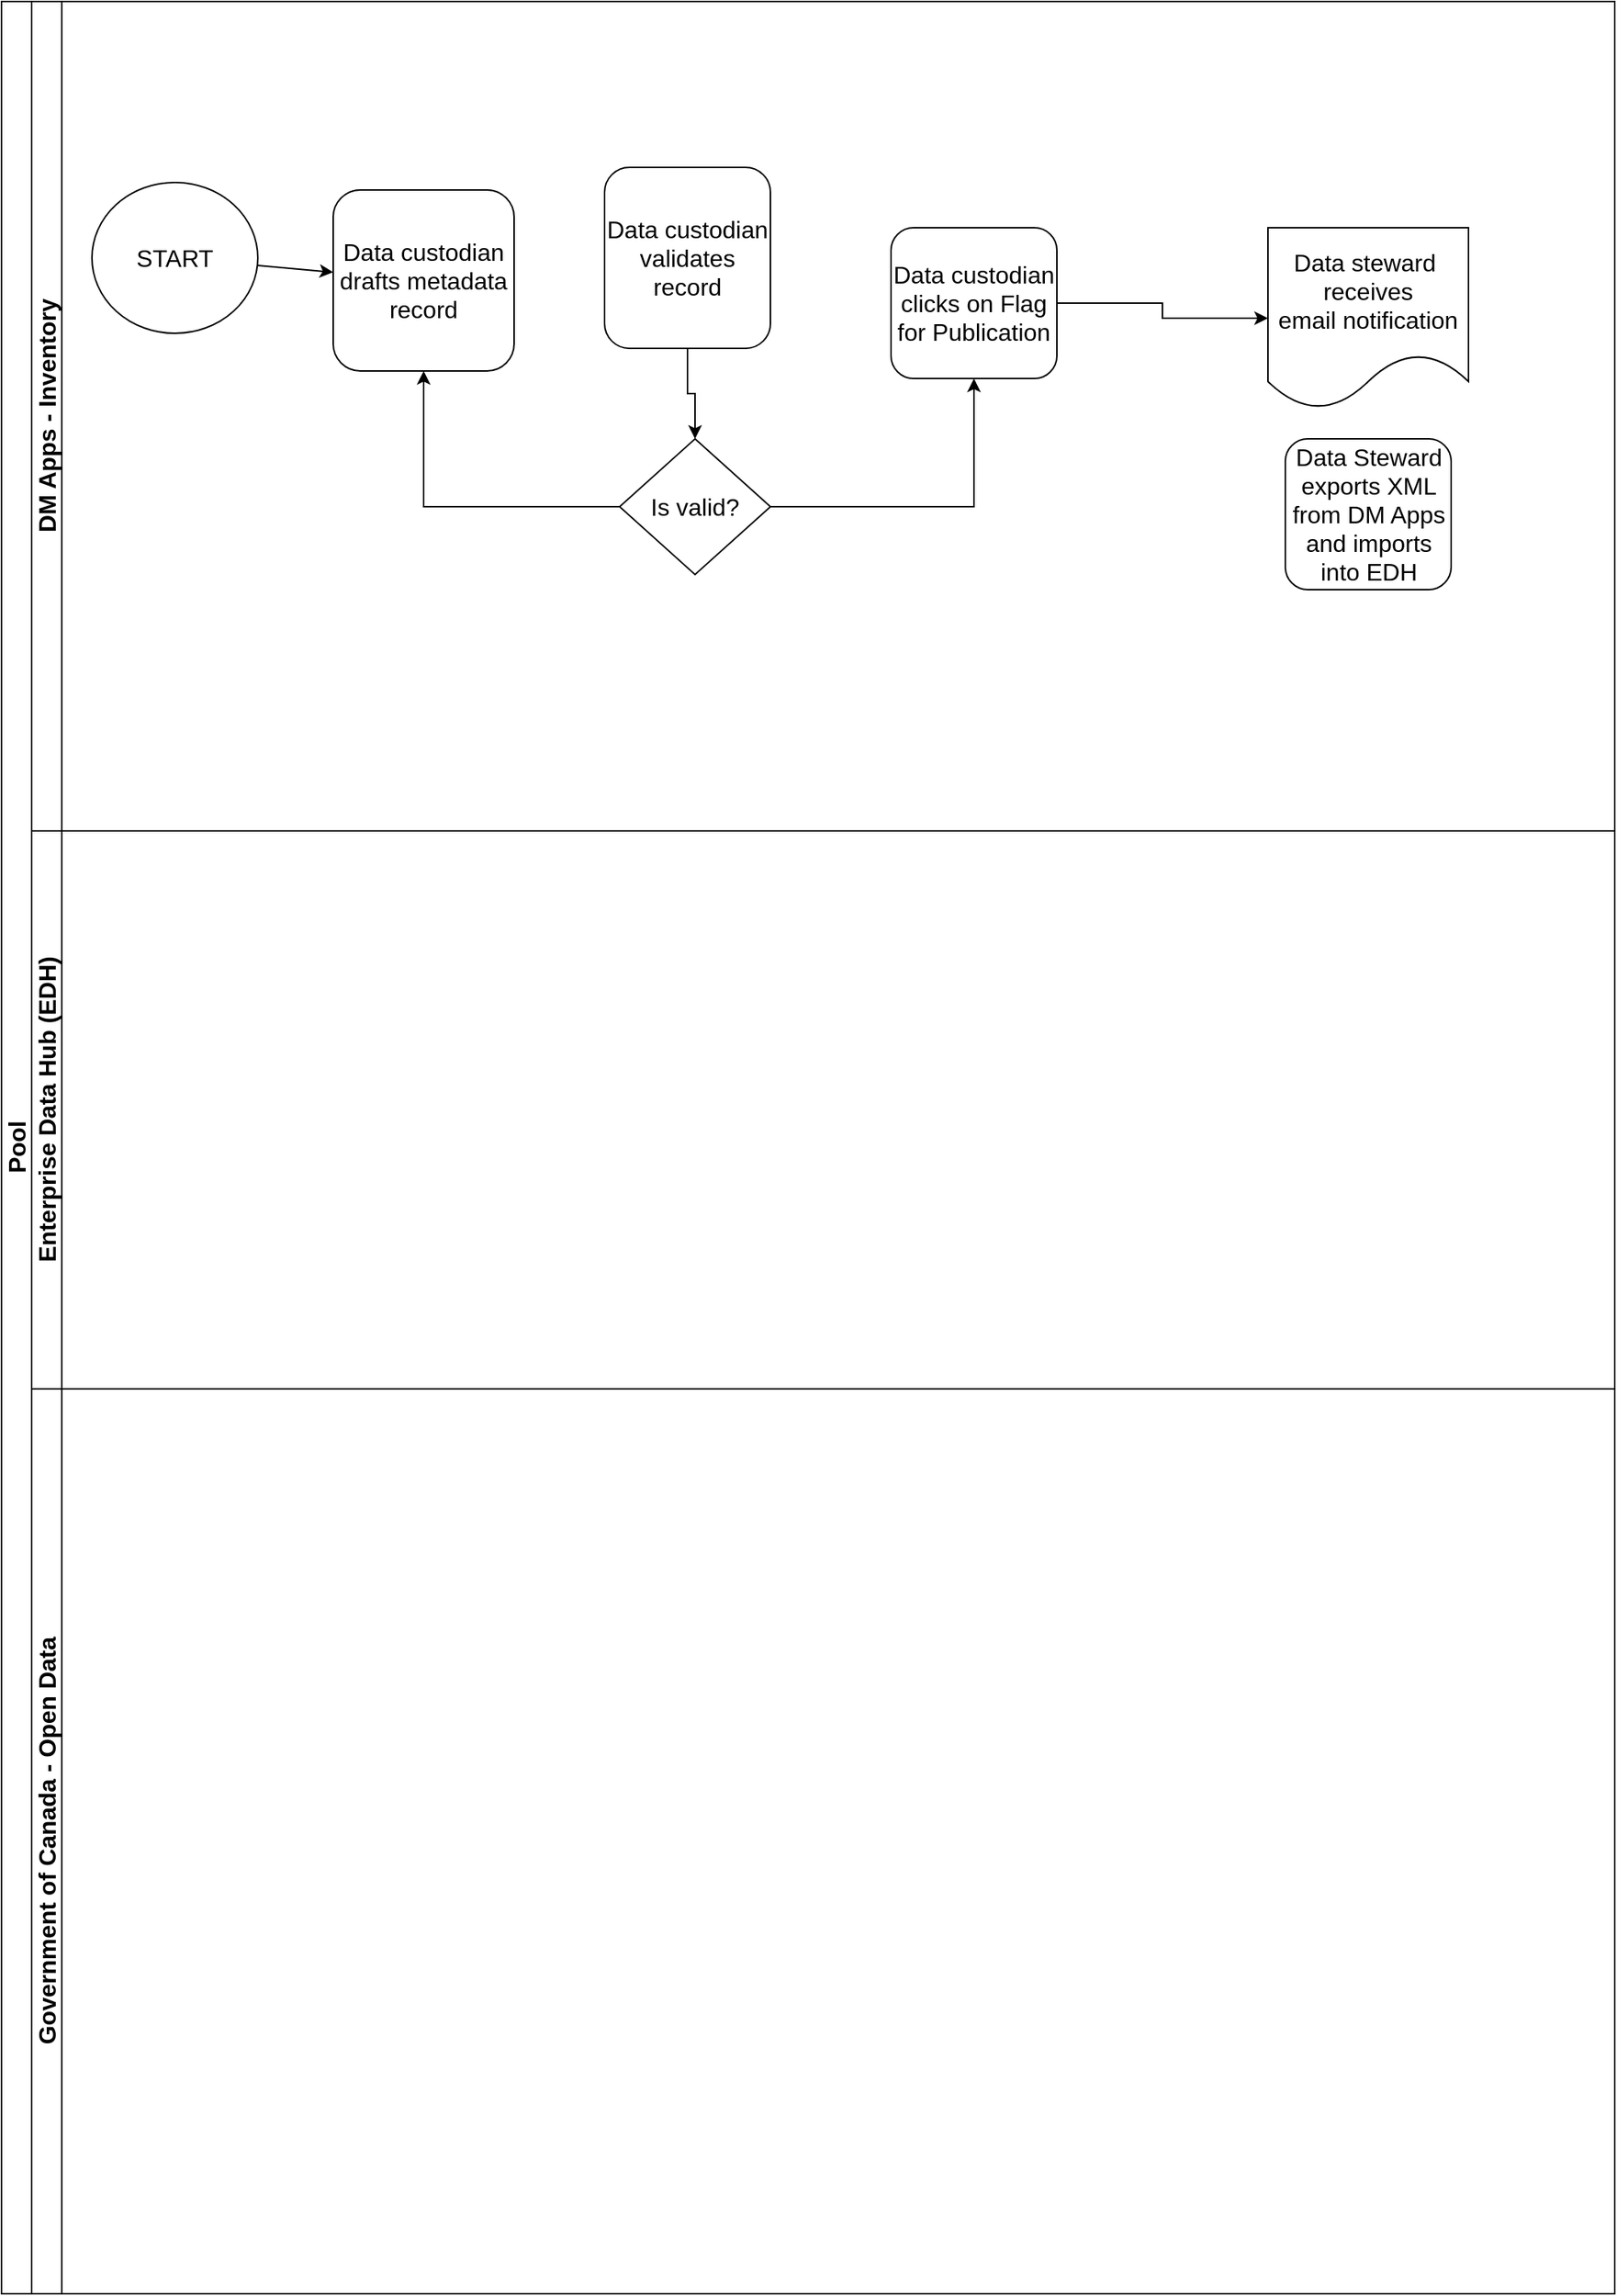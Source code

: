 <mxfile version="23.1.4" type="github">
  <diagram id="prtHgNgQTEPvFCAcTncT" name="Page-1">
    <mxGraphModel dx="1426" dy="793" grid="1" gridSize="10" guides="1" tooltips="1" connect="1" arrows="1" fold="1" page="1" pageScale="1" pageWidth="827" pageHeight="1169" math="0" shadow="0">
      <root>
        <mxCell id="0" />
        <mxCell id="1" parent="0" />
        <mxCell id="dNxyNK7c78bLwvsdeMH5-19" value="Pool" style="swimlane;html=1;childLayout=stackLayout;resizeParent=1;resizeParentMax=0;horizontal=0;startSize=20;horizontalStack=0;fontSize=16;" parent="1" vertex="1">
          <mxGeometry x="50" width="1070" height="1520" as="geometry" />
        </mxCell>
        <mxCell id="dNxyNK7c78bLwvsdeMH5-20" value="DM Apps - Inventory" style="swimlane;html=1;startSize=20;horizontal=0;fontSize=16;" parent="dNxyNK7c78bLwvsdeMH5-19" vertex="1">
          <mxGeometry x="20" width="1050" height="550" as="geometry" />
        </mxCell>
        <mxCell id="dNxyNK7c78bLwvsdeMH5-25" value="" style="rounded=0;orthogonalLoop=1;jettySize=auto;html=1;fontSize=16;" parent="dNxyNK7c78bLwvsdeMH5-20" source="dNxyNK7c78bLwvsdeMH5-23" target="g9a6GDuGCAHzcp2UapaC-1" edge="1">
          <mxGeometry relative="1" as="geometry">
            <mxPoint x="120" y="60" as="targetPoint" />
          </mxGeometry>
        </mxCell>
        <mxCell id="dNxyNK7c78bLwvsdeMH5-23" value="START" style="ellipse;whiteSpace=wrap;html=1;fontSize=16;" parent="dNxyNK7c78bLwvsdeMH5-20" vertex="1">
          <mxGeometry x="40" y="120" width="110" height="100" as="geometry" />
        </mxCell>
        <mxCell id="g9a6GDuGCAHzcp2UapaC-1" value="Data custodian drafts metadata record" style="rounded=1;whiteSpace=wrap;html=1;fontSize=16;" parent="dNxyNK7c78bLwvsdeMH5-20" vertex="1">
          <mxGeometry x="200" y="125" width="120" height="120" as="geometry" />
        </mxCell>
        <mxCell id="g9a6GDuGCAHzcp2UapaC-48" value="Data steward&amp;nbsp; receives&lt;br&gt;email notification" style="shape=document;whiteSpace=wrap;html=1;boundedLbl=1;fontSize=16;" parent="dNxyNK7c78bLwvsdeMH5-20" vertex="1">
          <mxGeometry x="820" y="150" width="133" height="120" as="geometry" />
        </mxCell>
        <mxCell id="gAICYdevF9UL-TdKvRgp-11" style="edgeStyle=orthogonalEdgeStyle;rounded=0;orthogonalLoop=1;jettySize=auto;html=1;" edge="1" parent="dNxyNK7c78bLwvsdeMH5-20" source="g9a6GDuGCAHzcp2UapaC-50" target="g9a6GDuGCAHzcp2UapaC-48">
          <mxGeometry relative="1" as="geometry" />
        </mxCell>
        <mxCell id="g9a6GDuGCAHzcp2UapaC-50" value="Data custodian clicks on Flag for Publication" style="whiteSpace=wrap;html=1;rounded=1;fontSize=16;" parent="dNxyNK7c78bLwvsdeMH5-20" vertex="1">
          <mxGeometry x="570" y="150" width="110" height="100" as="geometry" />
        </mxCell>
        <mxCell id="gAICYdevF9UL-TdKvRgp-9" style="edgeStyle=orthogonalEdgeStyle;rounded=0;orthogonalLoop=1;jettySize=auto;html=1;" edge="1" parent="dNxyNK7c78bLwvsdeMH5-20" source="gAICYdevF9UL-TdKvRgp-5" target="gAICYdevF9UL-TdKvRgp-7">
          <mxGeometry relative="1" as="geometry" />
        </mxCell>
        <mxCell id="gAICYdevF9UL-TdKvRgp-5" value="Data custodian validates record" style="rounded=1;whiteSpace=wrap;html=1;fontSize=16;" vertex="1" parent="dNxyNK7c78bLwvsdeMH5-20">
          <mxGeometry x="380" y="110" width="110" height="120" as="geometry" />
        </mxCell>
        <mxCell id="gAICYdevF9UL-TdKvRgp-8" style="edgeStyle=orthogonalEdgeStyle;rounded=0;orthogonalLoop=1;jettySize=auto;html=1;" edge="1" parent="dNxyNK7c78bLwvsdeMH5-20" source="gAICYdevF9UL-TdKvRgp-7" target="g9a6GDuGCAHzcp2UapaC-1">
          <mxGeometry relative="1" as="geometry" />
        </mxCell>
        <mxCell id="gAICYdevF9UL-TdKvRgp-10" style="edgeStyle=orthogonalEdgeStyle;rounded=0;orthogonalLoop=1;jettySize=auto;html=1;" edge="1" parent="dNxyNK7c78bLwvsdeMH5-20" source="gAICYdevF9UL-TdKvRgp-7" target="g9a6GDuGCAHzcp2UapaC-50">
          <mxGeometry relative="1" as="geometry" />
        </mxCell>
        <mxCell id="gAICYdevF9UL-TdKvRgp-7" value="Is valid?" style="rhombus;whiteSpace=wrap;html=1;fontSize=16;" vertex="1" parent="dNxyNK7c78bLwvsdeMH5-20">
          <mxGeometry x="390" y="290" width="100" height="90" as="geometry" />
        </mxCell>
        <mxCell id="gAICYdevF9UL-TdKvRgp-12" value="Data Steward exports XML from DM Apps and imports into EDH" style="whiteSpace=wrap;html=1;rounded=1;fontSize=16;" vertex="1" parent="dNxyNK7c78bLwvsdeMH5-20">
          <mxGeometry x="831.5" y="290" width="110" height="100" as="geometry" />
        </mxCell>
        <mxCell id="dNxyNK7c78bLwvsdeMH5-21" value="Enterprise Data Hub (EDH)" style="swimlane;html=1;startSize=20;horizontal=0;fontSize=16;" parent="dNxyNK7c78bLwvsdeMH5-19" vertex="1">
          <mxGeometry x="20" y="550" width="1050" height="370" as="geometry" />
        </mxCell>
        <mxCell id="dNxyNK7c78bLwvsdeMH5-22" value="Government of Canada - Open Data" style="swimlane;html=1;startSize=20;horizontal=0;fontSize=16;" parent="dNxyNK7c78bLwvsdeMH5-19" vertex="1">
          <mxGeometry x="20" y="920" width="1050" height="600" as="geometry" />
        </mxCell>
      </root>
    </mxGraphModel>
  </diagram>
</mxfile>
